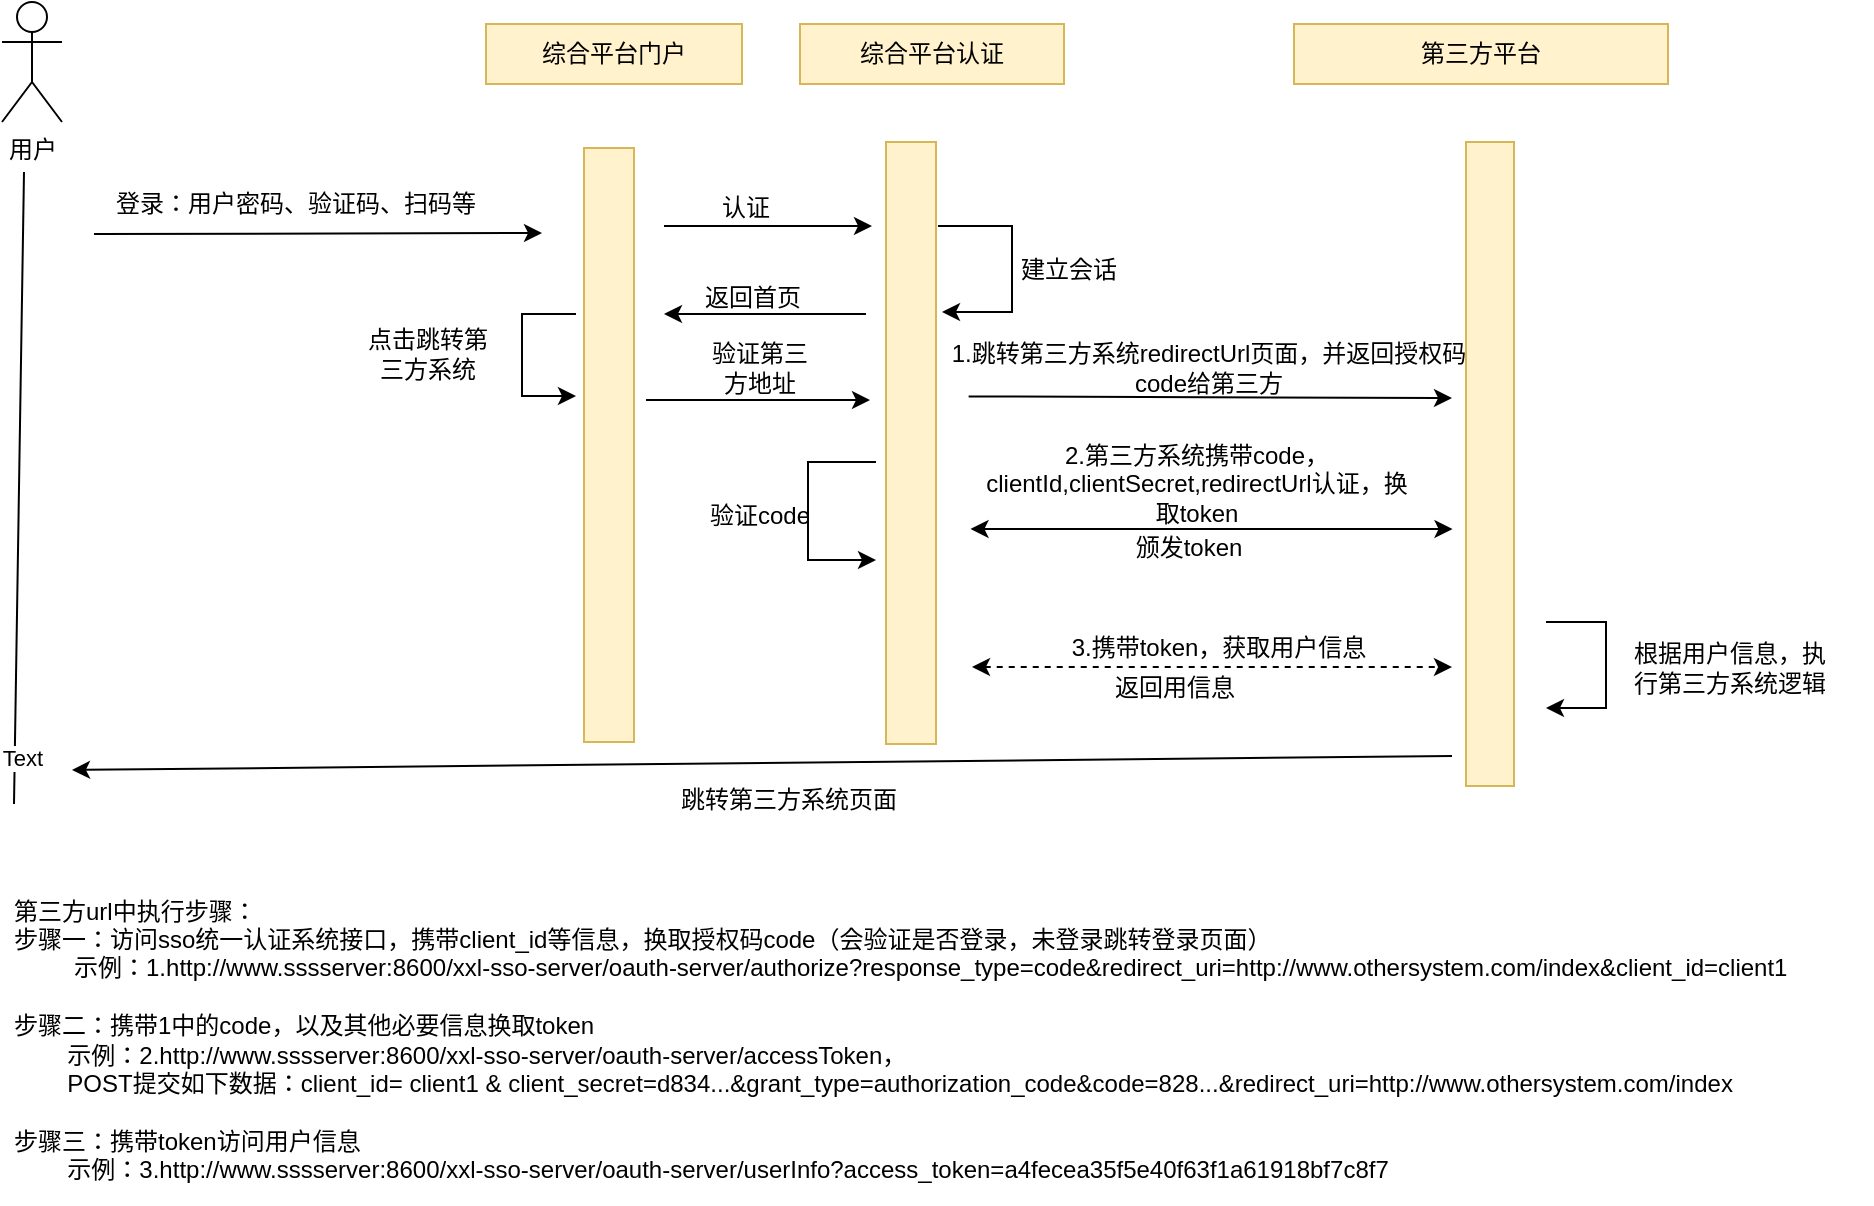 <mxfile border="50" scale="3" compressed="false" locked="false" version="24.8.0">
  <diagram name="Blank" id="YmL12bMKpDGza6XwsDPr">
    <mxGraphModel dx="1450" dy="530" grid="0" gridSize="10" guides="1" tooltips="1" connect="1" arrows="1" fold="1" page="0" pageScale="1" pageWidth="827" pageHeight="1169" background="none" math="1" shadow="0">
      <root>
        <mxCell id="X5NqExCQtvZxIxQ7pmgY-0" />
        <mxCell id="1" parent="X5NqExCQtvZxIxQ7pmgY-0" />
        <mxCell id="e0NfMve8crzXOIm3tzwG-2" value="" style="verticalLabelPosition=bottom;verticalAlign=top;html=1;shape=mxgraph.basic.rect;fillColor2=none;strokeWidth=1;size=20;indent=5;fillColor=#fff2cc;strokeColor=#d6b656;" parent="1" vertex="1">
          <mxGeometry x="196" y="317" width="25" height="297" as="geometry" />
        </mxCell>
        <mxCell id="e0NfMve8crzXOIm3tzwG-3" value="" style="verticalLabelPosition=bottom;verticalAlign=top;html=1;shape=mxgraph.basic.rect;fillColor2=none;strokeWidth=1;size=20;indent=5;fillColor=#fff2cc;strokeColor=#d6b656;" parent="1" vertex="1">
          <mxGeometry x="637" y="314" width="24" height="322" as="geometry" />
        </mxCell>
        <mxCell id="e0NfMve8crzXOIm3tzwG-4" value="" style="verticalLabelPosition=bottom;verticalAlign=top;html=1;shape=mxgraph.basic.rect;fillColor2=none;strokeWidth=1;size=20;indent=0;fillColor=#fff2cc;strokeColor=#d6b656;" parent="1" vertex="1">
          <mxGeometry x="347" y="314" width="25" height="301" as="geometry" />
        </mxCell>
        <mxCell id="e0NfMve8crzXOIm3tzwG-7" value="用户" style="shape=umlActor;verticalLabelPosition=bottom;verticalAlign=top;html=1;outlineConnect=0;" parent="1" vertex="1">
          <mxGeometry x="-95" y="244" width="30" height="60" as="geometry" />
        </mxCell>
        <mxCell id="e0NfMve8crzXOIm3tzwG-8" value="" style="endArrow=classic;html=1;rounded=0;exitX=0;exitY=1;exitDx=0;exitDy=0;" parent="1" source="e0NfMve8crzXOIm3tzwG-9" edge="1">
          <mxGeometry width="50" height="50" relative="1" as="geometry">
            <mxPoint x="-22" y="359.5" as="sourcePoint" />
            <mxPoint x="175" y="359.5" as="targetPoint" />
          </mxGeometry>
        </mxCell>
        <mxCell id="e0NfMve8crzXOIm3tzwG-9" value="登录：用户密码、验证码、扫码等" style="text;strokeColor=none;align=center;fillColor=none;html=1;verticalAlign=middle;whiteSpace=wrap;rounded=0;" parent="1" vertex="1">
          <mxGeometry x="-49" y="330" width="202" height="30" as="geometry" />
        </mxCell>
        <mxCell id="e0NfMve8crzXOIm3tzwG-11" value="" style="endArrow=none;html=1;rounded=0;" parent="1" edge="1">
          <mxGeometry width="50" height="50" relative="1" as="geometry">
            <mxPoint x="-89" y="645" as="sourcePoint" />
            <mxPoint x="-84" y="329" as="targetPoint" />
          </mxGeometry>
        </mxCell>
        <mxCell id="e0NfMve8crzXOIm3tzwG-58" value="Text" style="edgeLabel;html=1;align=center;verticalAlign=middle;resizable=0;points=[];" parent="e0NfMve8crzXOIm3tzwG-11" vertex="1" connectable="0">
          <mxGeometry x="-0.851" y="-3" relative="1" as="geometry">
            <mxPoint as="offset" />
          </mxGeometry>
        </mxCell>
        <mxCell id="e0NfMve8crzXOIm3tzwG-12" value="综合平台门户" style="text;strokeColor=#d6b656;align=center;fillColor=#fff2cc;html=1;verticalAlign=middle;whiteSpace=wrap;rounded=0;" parent="1" vertex="1">
          <mxGeometry x="147" y="255" width="128" height="30" as="geometry" />
        </mxCell>
        <mxCell id="e0NfMve8crzXOIm3tzwG-13" value="综合平台认证" style="text;strokeColor=#d6b656;align=center;fillColor=#fff2cc;html=1;verticalAlign=middle;whiteSpace=wrap;rounded=0;" parent="1" vertex="1">
          <mxGeometry x="304" y="255" width="132" height="30" as="geometry" />
        </mxCell>
        <mxCell id="e0NfMve8crzXOIm3tzwG-14" value="第三方平台" style="text;strokeColor=#d6b656;align=center;fillColor=#fff2cc;html=1;verticalAlign=middle;whiteSpace=wrap;rounded=0;" parent="1" vertex="1">
          <mxGeometry x="551" y="255" width="187" height="30" as="geometry" />
        </mxCell>
        <mxCell id="e0NfMve8crzXOIm3tzwG-15" value="" style="endArrow=classic;html=1;rounded=0;" parent="1" edge="1">
          <mxGeometry width="50" height="50" relative="1" as="geometry">
            <mxPoint x="236" y="356" as="sourcePoint" />
            <mxPoint x="340" y="356" as="targetPoint" />
          </mxGeometry>
        </mxCell>
        <mxCell id="e0NfMve8crzXOIm3tzwG-16" value="认证" style="text;strokeColor=none;align=center;fillColor=none;html=1;verticalAlign=middle;whiteSpace=wrap;rounded=0;" parent="1" vertex="1">
          <mxGeometry x="224" y="332" width="106" height="30" as="geometry" />
        </mxCell>
        <mxCell id="e0NfMve8crzXOIm3tzwG-26" value="建立会话" style="text;strokeColor=none;align=center;fillColor=none;html=1;verticalAlign=middle;whiteSpace=wrap;rounded=0;" parent="1" vertex="1">
          <mxGeometry x="407" y="364" width="63" height="28" as="geometry" />
        </mxCell>
        <mxCell id="e0NfMve8crzXOIm3tzwG-32" value="" style="endArrow=classic;html=1;rounded=0;" parent="1" edge="1">
          <mxGeometry width="50" height="50" relative="1" as="geometry">
            <mxPoint x="337" y="400" as="sourcePoint" />
            <mxPoint x="236" y="400" as="targetPoint" />
          </mxGeometry>
        </mxCell>
        <mxCell id="e0NfMve8crzXOIm3tzwG-33" value="返回首页" style="text;strokeColor=none;align=center;fillColor=none;html=1;verticalAlign=middle;whiteSpace=wrap;rounded=0;" parent="1" vertex="1">
          <mxGeometry x="221" y="372" width="119" height="40" as="geometry" />
        </mxCell>
        <mxCell id="e0NfMve8crzXOIm3tzwG-39" style="edgeStyle=orthogonalEdgeStyle;rounded=0;orthogonalLoop=1;jettySize=auto;html=1;" parent="1" edge="1">
          <mxGeometry relative="1" as="geometry">
            <mxPoint x="375" y="356" as="sourcePoint" />
            <mxPoint x="375" y="399" as="targetPoint" />
            <Array as="points">
              <mxPoint x="373" y="356" />
              <mxPoint x="410" y="356" />
              <mxPoint x="410" y="401" />
            </Array>
          </mxGeometry>
        </mxCell>
        <mxCell id="e0NfMve8crzXOIm3tzwG-40" style="edgeStyle=orthogonalEdgeStyle;rounded=0;orthogonalLoop=1;jettySize=auto;html=1;" parent="1" edge="1">
          <mxGeometry relative="1" as="geometry">
            <mxPoint x="192" y="400" as="sourcePoint" />
            <mxPoint x="192" y="441" as="targetPoint" />
            <Array as="points">
              <mxPoint x="165" y="400" />
              <mxPoint x="165" y="441" />
            </Array>
          </mxGeometry>
        </mxCell>
        <mxCell id="e0NfMve8crzXOIm3tzwG-41" value="点击跳转第三方系统" style="text;strokeColor=none;align=center;fillColor=none;html=1;verticalAlign=middle;whiteSpace=wrap;rounded=0;" parent="1" vertex="1">
          <mxGeometry x="83" y="405" width="70" height="30" as="geometry" />
        </mxCell>
        <mxCell id="e0NfMve8crzXOIm3tzwG-42" value="" style="edgeStyle=none;orthogonalLoop=1;jettySize=auto;html=1;rounded=0;exitX=0.043;exitY=0.973;exitDx=0;exitDy=0;exitPerimeter=0;" parent="1" source="e0NfMve8crzXOIm3tzwG-43" edge="1">
          <mxGeometry width="80" relative="1" as="geometry">
            <mxPoint x="270" y="440" as="sourcePoint" />
            <mxPoint x="630" y="442" as="targetPoint" />
            <Array as="points" />
          </mxGeometry>
        </mxCell>
        <mxCell id="e0NfMve8crzXOIm3tzwG-43" value="1.跳转第三方系统redirectUrl页面，并返回授权码code给第三方" style="text;strokeColor=none;align=center;fillColor=none;html=1;verticalAlign=middle;whiteSpace=wrap;rounded=0;" parent="1" vertex="1">
          <mxGeometry x="377" y="412" width="263" height="30" as="geometry" />
        </mxCell>
        <mxCell id="e0NfMve8crzXOIm3tzwG-44" style="edgeStyle=orthogonalEdgeStyle;rounded=0;orthogonalLoop=1;jettySize=auto;html=1;" parent="1" edge="1">
          <mxGeometry relative="1" as="geometry">
            <mxPoint x="677" y="554" as="sourcePoint" />
            <mxPoint x="677" y="597" as="targetPoint" />
            <Array as="points">
              <mxPoint x="707" y="554" />
              <mxPoint x="707" y="597" />
            </Array>
          </mxGeometry>
        </mxCell>
        <mxCell id="e0NfMve8crzXOIm3tzwG-46" value="2.第三方系统携带code，clientId,clientSecret,redirectUrl认证，换取token" style="text;strokeColor=none;align=center;fillColor=none;html=1;verticalAlign=middle;whiteSpace=wrap;rounded=0;" parent="1" vertex="1">
          <mxGeometry x="392" y="477" width="221" height="16" as="geometry" />
        </mxCell>
        <mxCell id="e0NfMve8crzXOIm3tzwG-50" style="edgeStyle=orthogonalEdgeStyle;rounded=0;orthogonalLoop=1;jettySize=auto;html=1;" parent="1" edge="1">
          <mxGeometry relative="1" as="geometry">
            <mxPoint x="342" y="474" as="sourcePoint" />
            <mxPoint x="342" y="523" as="targetPoint" />
            <Array as="points">
              <mxPoint x="342" y="474" />
              <mxPoint x="308" y="474" />
              <mxPoint x="308" y="523" />
            </Array>
          </mxGeometry>
        </mxCell>
        <mxCell id="e0NfMve8crzXOIm3tzwG-51" value="验证code" style="text;strokeColor=none;align=center;fillColor=none;html=1;verticalAlign=middle;whiteSpace=wrap;rounded=0;" parent="1" vertex="1">
          <mxGeometry x="254" y="486" width="60" height="30" as="geometry" />
        </mxCell>
        <mxCell id="e0NfMve8crzXOIm3tzwG-53" value="3.携带token，获取用户信息" style="text;strokeColor=none;align=center;fillColor=none;html=1;verticalAlign=middle;whiteSpace=wrap;rounded=0;" parent="1" vertex="1">
          <mxGeometry x="432" y="552" width="163" height="30" as="geometry" />
        </mxCell>
        <mxCell id="e0NfMve8crzXOIm3tzwG-54" value="" style="endArrow=classic;startArrow=classic;html=1;rounded=0;" parent="1" edge="1">
          <mxGeometry width="50" height="50" relative="1" as="geometry">
            <mxPoint x="389.25" y="507.5" as="sourcePoint" />
            <mxPoint x="630.25" y="507.5" as="targetPoint" />
          </mxGeometry>
        </mxCell>
        <mxCell id="e0NfMve8crzXOIm3tzwG-56" value="" style="endArrow=classic;startArrow=classic;html=1;rounded=0;dashed=1;" parent="1" edge="1">
          <mxGeometry width="50" height="50" relative="1" as="geometry">
            <mxPoint x="390" y="576.5" as="sourcePoint" />
            <mxPoint x="630" y="576.5" as="targetPoint" />
          </mxGeometry>
        </mxCell>
        <mxCell id="e0NfMve8crzXOIm3tzwG-57" value="根据用户信息，执行第三方系统逻辑" style="text;strokeColor=none;align=center;fillColor=none;html=1;verticalAlign=middle;whiteSpace=wrap;rounded=0;" parent="1" vertex="1">
          <mxGeometry x="718" y="562" width="102" height="30" as="geometry" />
        </mxCell>
        <mxCell id="e0NfMve8crzXOIm3tzwG-59" value="" style="endArrow=classic;html=1;rounded=0;" parent="1" edge="1">
          <mxGeometry width="50" height="50" relative="1" as="geometry">
            <mxPoint x="630" y="621" as="sourcePoint" />
            <mxPoint x="-60" y="628" as="targetPoint" />
          </mxGeometry>
        </mxCell>
        <mxCell id="e0NfMve8crzXOIm3tzwG-60" value="跳转第三方系统页面" style="text;strokeColor=none;align=center;fillColor=none;html=1;verticalAlign=middle;whiteSpace=wrap;rounded=0;" parent="1" vertex="1">
          <mxGeometry x="205" y="628" width="187" height="30" as="geometry" />
        </mxCell>
        <mxCell id="e0NfMve8crzXOIm3tzwG-61" value="颁发token" style="text;strokeColor=none;align=center;fillColor=none;html=1;verticalAlign=middle;whiteSpace=wrap;rounded=0;" parent="1" vertex="1">
          <mxGeometry x="405" y="502" width="187" height="30" as="geometry" />
        </mxCell>
        <mxCell id="e0NfMve8crzXOIm3tzwG-62" value="返回用信息" style="text;strokeColor=none;align=center;fillColor=none;html=1;verticalAlign=middle;whiteSpace=wrap;rounded=0;" parent="1" vertex="1">
          <mxGeometry x="398" y="572" width="187" height="30" as="geometry" />
        </mxCell>
        <mxCell id="XWB5sGdq6GC4tunxpNrE-1" value="" style="endArrow=classic;html=1;rounded=0;" parent="1" edge="1">
          <mxGeometry width="50" height="50" relative="1" as="geometry">
            <mxPoint x="227" y="443" as="sourcePoint" />
            <mxPoint x="339" y="443" as="targetPoint" />
          </mxGeometry>
        </mxCell>
        <mxCell id="XWB5sGdq6GC4tunxpNrE-2" value="验证第三方地址" style="text;strokeColor=none;align=center;fillColor=none;html=1;verticalAlign=middle;whiteSpace=wrap;rounded=0;" parent="1" vertex="1">
          <mxGeometry x="254" y="412" width="60" height="30" as="geometry" />
        </mxCell>
        <mxCell id="udewBWR9jGqcUeSSQTjH-1" value="第三方url中执行步骤：&lt;div&gt;步骤一：访问sso统一认证系统接口，携带client_id等信息，换取授权码code（会验证是否登录，未登录跳转登录页面）&lt;br&gt;&lt;div&gt;&lt;span style=&quot;white-space: pre;&quot;&gt;&#x9;&lt;/span&gt;&amp;nbsp;示例：1.http://www.sssserver:8600/xxl-sso-server/oauth-server/authorize?response_type=code&amp;amp;redirect_uri=http://www.othersystem.com/index&amp;amp;client_id=client1&lt;/div&gt;&lt;/div&gt;&lt;div&gt;&lt;br&gt;&lt;/div&gt;&lt;div&gt;步骤二：携带1中的code，以及其他必要信息换取token&lt;/div&gt;&lt;div style=&quot;&quot;&gt;&amp;nbsp;&lt;span style=&quot;white-space: pre;&quot;&gt;&#x9;&lt;/span&gt;示例：2.http://www.sssserver:8600/xxl-sso-server/oauth-server/accessToken，&lt;/div&gt;&lt;div style=&quot;&quot;&gt;&lt;span style=&quot;white-space: pre;&quot;&gt;&#x9;&lt;/span&gt;POST提交如下数据：client_id= client1 &amp;amp; client_secret=&lt;span style=&quot;background-color: initial;&quot;&gt;d834...&amp;amp;grant_type=authorization_code&amp;amp;code=828...&amp;amp;redirect_uri=&lt;/span&gt;&lt;span style=&quot;background-color: initial;&quot;&gt;http://www.othersystem.com/index&lt;/span&gt;&lt;br&gt;&lt;/div&gt;&lt;div style=&quot;&quot;&gt;&lt;br&gt;&lt;/div&gt;&lt;div style=&quot;&quot;&gt;步骤三：携带token访问用户信息&lt;/div&gt;&lt;div style=&quot;&quot;&gt;&lt;span style=&quot;white-space: pre;&quot;&gt;&#x9;&lt;/span&gt;示例：3.http://www.sssserver:8600/xxl-sso-server/oauth-server/userInfo?access_token=a4fecea35f5e40f63f1a61918bf7c8f7&lt;br&gt;&lt;/div&gt;" style="text;strokeColor=none;align=left;fillColor=none;html=1;verticalAlign=middle;whiteSpace=wrap;rounded=0;" vertex="1" parent="1">
          <mxGeometry x="-91" y="680" width="931" height="165" as="geometry" />
        </mxCell>
      </root>
    </mxGraphModel>
  </diagram>
</mxfile>
